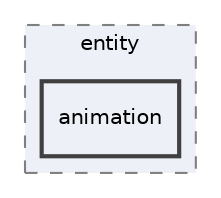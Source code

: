 digraph "animation"
{
 // INTERACTIVE_SVG=YES
 // LATEX_PDF_SIZE
  edge [fontname="Helvetica",fontsize="10",labelfontname="Helvetica",labelfontsize="10"];
  node [fontname="Helvetica",fontsize="10",shape=record];
  compound=true
  subgraph clusterdir_b6f0bb288e976a059ae88387d5b9ae90 {
    graph [ bgcolor="#edf0f7", pencolor="grey50", style="filled,dashed,", label="entity", fontname="Helvetica", fontsize="10", URL="dir_b6f0bb288e976a059ae88387d5b9ae90.html"]
  dir_85b809fa100a2846521393daf4b17eba [shape=box, label="animation", style="filled,bold,", fillcolor="#edf0f7", color="grey25", URL="dir_85b809fa100a2846521393daf4b17eba.html"];
  }
}
